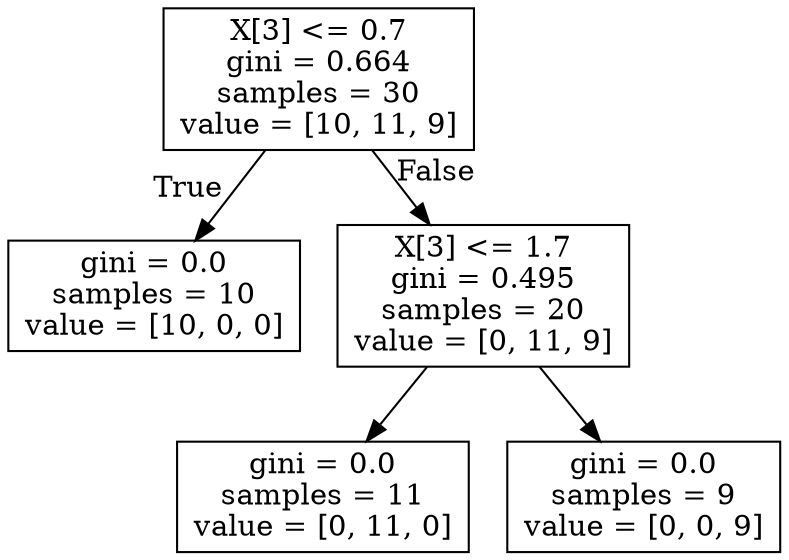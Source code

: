 digraph Tree {
node [shape=box] ;
0 [label="X[3] <= 0.7\ngini = 0.664\nsamples = 30\nvalue = [10, 11, 9]"] ;
1 [label="gini = 0.0\nsamples = 10\nvalue = [10, 0, 0]"] ;
0 -> 1 [labeldistance=2.5, labelangle=45, headlabel="True"] ;
2 [label="X[3] <= 1.7\ngini = 0.495\nsamples = 20\nvalue = [0, 11, 9]"] ;
0 -> 2 [labeldistance=2.5, labelangle=-45, headlabel="False"] ;
3 [label="gini = 0.0\nsamples = 11\nvalue = [0, 11, 0]"] ;
2 -> 3 ;
4 [label="gini = 0.0\nsamples = 9\nvalue = [0, 0, 9]"] ;
2 -> 4 ;
}